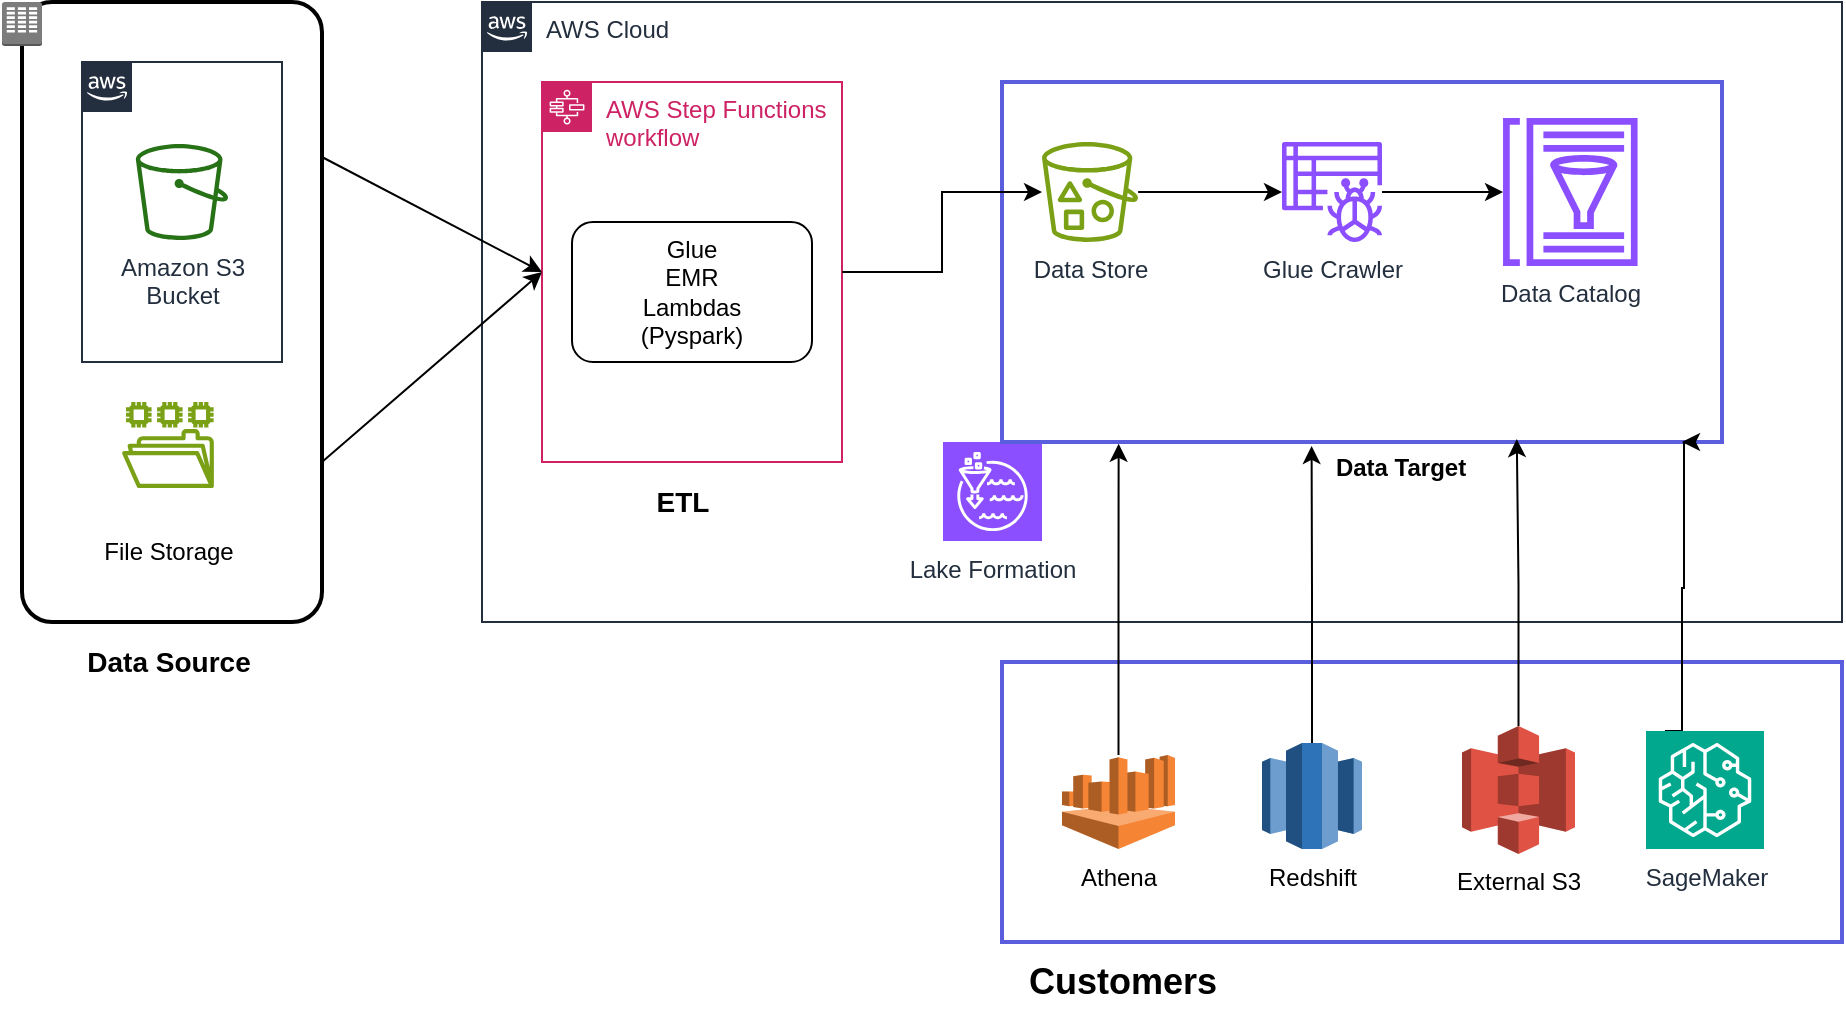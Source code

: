 <mxfile version="22.1.3" type="github">
  <diagram id="Ht1M8jgEwFfnCIfOTk4-" name="Page-1">
    <mxGraphModel dx="1461" dy="1725" grid="1" gridSize="10" guides="1" tooltips="1" connect="1" arrows="1" fold="1" page="1" pageScale="1" pageWidth="1169" pageHeight="827" math="0" shadow="0">
      <root>
        <mxCell id="0" />
        <mxCell id="1" parent="0" />
        <mxCell id="wTppEB22wFtKvMYDl9zm-16" value="" style="rounded=0;whiteSpace=wrap;html=1;strokeWidth=2;strokeColor=#5a5edd;" vertex="1" parent="1">
          <mxGeometry x="520" y="-470" width="420" height="140" as="geometry" />
        </mxCell>
        <mxCell id="UEzPUAAOIrF-is8g5C7q-175" value="AWS Cloud" style="points=[[0,0],[0.25,0],[0.5,0],[0.75,0],[1,0],[1,0.25],[1,0.5],[1,0.75],[1,1],[0.75,1],[0.5,1],[0.25,1],[0,1],[0,0.75],[0,0.5],[0,0.25]];outlineConnect=0;gradientColor=none;html=1;whiteSpace=wrap;fontSize=12;fontStyle=0;shape=mxgraph.aws4.group;grIcon=mxgraph.aws4.group_aws_cloud_alt;strokeColor=#232F3E;fillColor=none;verticalAlign=top;align=left;spacingLeft=30;fontColor=#232F3E;dashed=0;labelBackgroundColor=#ffffff;container=1;pointerEvents=0;collapsible=0;recursiveResize=0;" parent="1" vertex="1">
          <mxGeometry x="260" y="-800" width="680" height="310" as="geometry" />
        </mxCell>
        <mxCell id="wTppEB22wFtKvMYDl9zm-9" value="AWS Step Functions workflow" style="points=[[0,0],[0.25,0],[0.5,0],[0.75,0],[1,0],[1,0.25],[1,0.5],[1,0.75],[1,1],[0.75,1],[0.5,1],[0.25,1],[0,1],[0,0.75],[0,0.5],[0,0.25]];outlineConnect=0;gradientColor=none;html=1;whiteSpace=wrap;fontSize=12;fontStyle=0;container=1;pointerEvents=0;collapsible=0;recursiveResize=0;shape=mxgraph.aws4.group;grIcon=mxgraph.aws4.group_aws_step_functions_workflow;strokeColor=#CD2264;fillColor=none;verticalAlign=top;align=left;spacingLeft=30;fontColor=#CD2264;dashed=0;" vertex="1" parent="UEzPUAAOIrF-is8g5C7q-175">
          <mxGeometry x="30" y="40" width="150" height="190" as="geometry" />
        </mxCell>
        <mxCell id="wTppEB22wFtKvMYDl9zm-7" value="Glue&lt;br&gt;EMR&lt;br&gt;Lambdas&lt;br&gt;(Pyspark)" style="rounded=1;whiteSpace=wrap;html=1;" vertex="1" parent="wTppEB22wFtKvMYDl9zm-9">
          <mxGeometry x="15" y="70" width="120" height="70" as="geometry" />
        </mxCell>
        <mxCell id="wTppEB22wFtKvMYDl9zm-10" value="Lake Formation" style="sketch=0;points=[[0,0,0],[0.25,0,0],[0.5,0,0],[0.75,0,0],[1,0,0],[0,1,0],[0.25,1,0],[0.5,1,0],[0.75,1,0],[1,1,0],[0,0.25,0],[0,0.5,0],[0,0.75,0],[1,0.25,0],[1,0.5,0],[1,0.75,0]];outlineConnect=0;fontColor=#232F3E;fillColor=#8C4FFF;strokeColor=#ffffff;dashed=0;verticalLabelPosition=bottom;verticalAlign=top;align=center;html=1;fontSize=12;fontStyle=0;aspect=fixed;shape=mxgraph.aws4.resourceIcon;resIcon=mxgraph.aws4.lake_formation;" vertex="1" parent="UEzPUAAOIrF-is8g5C7q-175">
          <mxGeometry x="230.5" y="220" width="49.5" height="49.5" as="geometry" />
        </mxCell>
        <mxCell id="wTppEB22wFtKvMYDl9zm-11" value="" style="rounded=0;whiteSpace=wrap;html=1;strokeWidth=2;strokeColor=#5a5edd;" vertex="1" parent="UEzPUAAOIrF-is8g5C7q-175">
          <mxGeometry x="260" y="40" width="360" height="180" as="geometry" />
        </mxCell>
        <mxCell id="wTppEB22wFtKvMYDl9zm-36" style="edgeStyle=orthogonalEdgeStyle;rounded=0;orthogonalLoop=1;jettySize=auto;html=1;" edge="1" parent="UEzPUAAOIrF-is8g5C7q-175" source="wTppEB22wFtKvMYDl9zm-9" target="wTppEB22wFtKvMYDl9zm-12">
          <mxGeometry relative="1" as="geometry" />
        </mxCell>
        <mxCell id="wTppEB22wFtKvMYDl9zm-34" style="edgeStyle=orthogonalEdgeStyle;rounded=0;orthogonalLoop=1;jettySize=auto;html=1;" edge="1" parent="UEzPUAAOIrF-is8g5C7q-175" source="wTppEB22wFtKvMYDl9zm-12" target="wTppEB22wFtKvMYDl9zm-13">
          <mxGeometry relative="1" as="geometry" />
        </mxCell>
        <mxCell id="wTppEB22wFtKvMYDl9zm-12" value="Data Store" style="sketch=0;outlineConnect=0;fontColor=#232F3E;gradientColor=none;fillColor=#7AA116;strokeColor=none;dashed=0;verticalLabelPosition=bottom;verticalAlign=top;align=center;html=1;fontSize=12;fontStyle=0;aspect=fixed;pointerEvents=1;shape=mxgraph.aws4.bucket_with_objects;" vertex="1" parent="UEzPUAAOIrF-is8g5C7q-175">
          <mxGeometry x="280" y="70" width="48.08" height="50" as="geometry" />
        </mxCell>
        <mxCell id="wTppEB22wFtKvMYDl9zm-35" style="edgeStyle=orthogonalEdgeStyle;rounded=0;orthogonalLoop=1;jettySize=auto;html=1;" edge="1" parent="UEzPUAAOIrF-is8g5C7q-175" source="wTppEB22wFtKvMYDl9zm-13" target="wTppEB22wFtKvMYDl9zm-14">
          <mxGeometry relative="1" as="geometry" />
        </mxCell>
        <mxCell id="wTppEB22wFtKvMYDl9zm-13" value="Glue Crawler" style="sketch=0;outlineConnect=0;fontColor=#232F3E;gradientColor=none;fillColor=#8C4FFF;strokeColor=none;dashed=0;verticalLabelPosition=bottom;verticalAlign=top;align=center;html=1;fontSize=12;fontStyle=0;aspect=fixed;pointerEvents=1;shape=mxgraph.aws4.glue_crawlers;" vertex="1" parent="UEzPUAAOIrF-is8g5C7q-175">
          <mxGeometry x="400" y="70" width="50" height="50" as="geometry" />
        </mxCell>
        <mxCell id="wTppEB22wFtKvMYDl9zm-14" value="Data Catalog" style="sketch=0;outlineConnect=0;fontColor=#232F3E;gradientColor=none;fillColor=#8C4FFF;strokeColor=none;dashed=0;verticalLabelPosition=bottom;verticalAlign=top;align=center;html=1;fontSize=12;fontStyle=0;aspect=fixed;pointerEvents=1;shape=mxgraph.aws4.glue_data_catalog;" vertex="1" parent="UEzPUAAOIrF-is8g5C7q-175">
          <mxGeometry x="510" y="58" width="68.31" height="74" as="geometry" />
        </mxCell>
        <mxCell id="wTppEB22wFtKvMYDl9zm-8" value="&lt;b style=&quot;border-color: var(--border-color);&quot;&gt;&lt;font style=&quot;border-color: var(--border-color); font-size: 14px;&quot;&gt;ETL&lt;/font&gt;&lt;/b&gt;" style="text;html=1;align=center;verticalAlign=middle;resizable=0;points=[];autosize=1;strokeColor=none;fillColor=none;" vertex="1" parent="UEzPUAAOIrF-is8g5C7q-175">
          <mxGeometry x="75" y="235" width="50" height="30" as="geometry" />
        </mxCell>
        <mxCell id="wTppEB22wFtKvMYDl9zm-1" value="" style="points=[[0,0],[0.25,0],[0.5,0],[0.75,0],[1,0],[1,0.25],[1,0.5],[1,0.75],[1,1],[0.75,1],[0.5,1],[0.25,1],[0,1],[0,0.75],[0,0.5],[0,0.25]];outlineConnect=0;gradientColor=none;html=1;whiteSpace=wrap;fontSize=12;fontStyle=0;shape=mxgraph.aws4.group;grIcon=mxgraph.aws4.group_aws_cloud_alt;strokeColor=#232F3E;fillColor=none;verticalAlign=top;align=left;spacingLeft=30;fontColor=#232F3E;dashed=0;labelBackgroundColor=#ffffff;container=1;pointerEvents=0;collapsible=0;recursiveResize=0;" vertex="1" parent="1">
          <mxGeometry x="60" y="-770" width="100" height="150" as="geometry" />
        </mxCell>
        <mxCell id="UEzPUAAOIrF-is8g5C7q-177" value="Amazon S3&lt;br&gt;Bucket&lt;br&gt;" style="outlineConnect=0;fontColor=#232F3E;gradientColor=none;fillColor=#277116;strokeColor=none;dashed=0;verticalLabelPosition=bottom;verticalAlign=top;align=center;html=1;fontSize=12;fontStyle=0;aspect=fixed;pointerEvents=1;shape=mxgraph.aws4.bucket;labelBackgroundColor=#ffffff;" parent="wTppEB22wFtKvMYDl9zm-1" vertex="1">
          <mxGeometry x="26.92" y="41" width="46.15" height="48" as="geometry" />
        </mxCell>
        <mxCell id="wTppEB22wFtKvMYDl9zm-2" value="" style="sketch=0;outlineConnect=0;fontColor=#232F3E;gradientColor=none;fillColor=#7AA116;strokeColor=none;dashed=0;verticalLabelPosition=bottom;verticalAlign=top;align=center;html=1;fontSize=12;fontStyle=0;aspect=fixed;pointerEvents=1;shape=mxgraph.aws4.file_system;" vertex="1" parent="1">
          <mxGeometry x="80" y="-600" width="45.95" height="43" as="geometry" />
        </mxCell>
        <mxCell id="wTppEB22wFtKvMYDl9zm-5" value="File Storage" style="text;html=1;align=center;verticalAlign=middle;resizable=0;points=[];autosize=1;strokeColor=none;fillColor=none;" vertex="1" parent="1">
          <mxGeometry x="57.97" y="-540" width="90" height="30" as="geometry" />
        </mxCell>
        <mxCell id="wTppEB22wFtKvMYDl9zm-32" style="edgeStyle=orthogonalEdgeStyle;rounded=0;orthogonalLoop=1;jettySize=auto;html=1;entryX=1;entryY=1;entryDx=0;entryDy=0;" edge="1" parent="1">
          <mxGeometry relative="1" as="geometry">
            <mxPoint x="851.471" y="-435.5" as="sourcePoint" />
            <mxPoint x="860" y="-580" as="targetPoint" />
            <Array as="points">
              <mxPoint x="860" y="-435" />
              <mxPoint x="860" y="-507" />
              <mxPoint x="861" y="-580" />
            </Array>
          </mxGeometry>
        </mxCell>
        <mxCell id="wTppEB22wFtKvMYDl9zm-15" value="SageMaker" style="sketch=0;points=[[0,0,0],[0.25,0,0],[0.5,0,0],[0.75,0,0],[1,0,0],[0,1,0],[0.25,1,0],[0.5,1,0],[0.75,1,0],[1,1,0],[0,0.25,0],[0,0.5,0],[0,0.75,0],[1,0.25,0],[1,0.5,0],[1,0.75,0]];outlineConnect=0;fontColor=#232F3E;fillColor=#01A88D;strokeColor=#ffffff;dashed=0;verticalLabelPosition=bottom;verticalAlign=top;align=center;html=1;fontSize=12;fontStyle=0;aspect=fixed;shape=mxgraph.aws4.resourceIcon;resIcon=mxgraph.aws4.sagemaker;" vertex="1" parent="1">
          <mxGeometry x="842" y="-435.5" width="59" height="59" as="geometry" />
        </mxCell>
        <mxCell id="wTppEB22wFtKvMYDl9zm-17" value="" style="rounded=1;arcSize=10;dashed=0;fillColor=none;gradientColor=none;strokeWidth=2;" vertex="1" parent="1">
          <mxGeometry x="30" y="-800" width="150" height="310" as="geometry" />
        </mxCell>
        <mxCell id="wTppEB22wFtKvMYDl9zm-18" value="" style="dashed=0;html=1;shape=mxgraph.aws3.corporate_data_center;fillColor=#7D7C7C;gradientColor=none;dashed=0;" vertex="1" parent="1">
          <mxGeometry x="20" y="-800" width="20" height="22" as="geometry" />
        </mxCell>
        <mxCell id="wTppEB22wFtKvMYDl9zm-21" value="&lt;b style=&quot;border-color: var(--border-color);&quot;&gt;&lt;font style=&quot;border-color: var(--border-color); font-size: 14px;&quot;&gt;Data Source&lt;/font&gt;&lt;/b&gt;" style="text;html=1;align=center;verticalAlign=middle;resizable=0;points=[];autosize=1;strokeColor=none;fillColor=none;" vertex="1" parent="1">
          <mxGeometry x="47.97" y="-485" width="110" height="30" as="geometry" />
        </mxCell>
        <mxCell id="wTppEB22wFtKvMYDl9zm-23" value="&lt;b style=&quot;border-color: var(--border-color);&quot;&gt;&lt;font style=&quot;border-color: var(--border-color); font-size: 18px;&quot;&gt;Customers&lt;/font&gt;&lt;/b&gt;" style="text;html=1;align=center;verticalAlign=middle;resizable=0;points=[];autosize=1;strokeColor=none;fillColor=none;" vertex="1" parent="1">
          <mxGeometry x="520" y="-330" width="120" height="40" as="geometry" />
        </mxCell>
        <mxCell id="wTppEB22wFtKvMYDl9zm-25" value="Athena" style="outlineConnect=0;dashed=0;verticalLabelPosition=bottom;verticalAlign=top;align=center;html=1;shape=mxgraph.aws3.athena;fillColor=#F58534;gradientColor=none;" vertex="1" parent="1">
          <mxGeometry x="550" y="-423.5" width="56.5" height="47" as="geometry" />
        </mxCell>
        <mxCell id="wTppEB22wFtKvMYDl9zm-26" value="Redshift" style="outlineConnect=0;dashed=0;verticalLabelPosition=bottom;verticalAlign=top;align=center;html=1;shape=mxgraph.aws3.redshift;fillColor=#2E73B8;gradientColor=none;" vertex="1" parent="1">
          <mxGeometry x="650" y="-429.5" width="50" height="53" as="geometry" />
        </mxCell>
        <mxCell id="wTppEB22wFtKvMYDl9zm-27" value="External S3" style="outlineConnect=0;dashed=0;verticalLabelPosition=bottom;verticalAlign=top;align=center;html=1;shape=mxgraph.aws3.s3;fillColor=#E05243;gradientColor=none;" vertex="1" parent="1">
          <mxGeometry x="750" y="-438" width="56.5" height="64" as="geometry" />
        </mxCell>
        <mxCell id="wTppEB22wFtKvMYDl9zm-29" style="edgeStyle=orthogonalEdgeStyle;rounded=0;orthogonalLoop=1;jettySize=auto;html=1;entryX=0.162;entryY=1.005;entryDx=0;entryDy=0;entryPerimeter=0;" edge="1" parent="1" source="wTppEB22wFtKvMYDl9zm-25" target="wTppEB22wFtKvMYDl9zm-11">
          <mxGeometry relative="1" as="geometry" />
        </mxCell>
        <mxCell id="wTppEB22wFtKvMYDl9zm-30" style="edgeStyle=orthogonalEdgeStyle;rounded=0;orthogonalLoop=1;jettySize=auto;html=1;entryX=0.43;entryY=1.011;entryDx=0;entryDy=0;entryPerimeter=0;" edge="1" parent="1" source="wTppEB22wFtKvMYDl9zm-26" target="wTppEB22wFtKvMYDl9zm-11">
          <mxGeometry relative="1" as="geometry" />
        </mxCell>
        <mxCell id="wTppEB22wFtKvMYDl9zm-31" style="edgeStyle=orthogonalEdgeStyle;rounded=0;orthogonalLoop=1;jettySize=auto;html=1;entryX=0.715;entryY=0.992;entryDx=0;entryDy=0;entryPerimeter=0;" edge="1" parent="1" source="wTppEB22wFtKvMYDl9zm-27" target="wTppEB22wFtKvMYDl9zm-11">
          <mxGeometry relative="1" as="geometry" />
        </mxCell>
        <mxCell id="wTppEB22wFtKvMYDl9zm-46" value="" style="endArrow=classic;html=1;rounded=0;entryX=0;entryY=0.5;entryDx=0;entryDy=0;" edge="1" parent="1" target="wTppEB22wFtKvMYDl9zm-9">
          <mxGeometry width="50" height="50" relative="1" as="geometry">
            <mxPoint x="180" y="-570" as="sourcePoint" />
            <mxPoint x="230" y="-620" as="targetPoint" />
          </mxGeometry>
        </mxCell>
        <mxCell id="wTppEB22wFtKvMYDl9zm-52" value="" style="endArrow=classic;html=1;rounded=0;exitX=1;exitY=0.25;exitDx=0;exitDy=0;entryX=0;entryY=0.5;entryDx=0;entryDy=0;" edge="1" parent="1" source="wTppEB22wFtKvMYDl9zm-17" target="wTppEB22wFtKvMYDl9zm-9">
          <mxGeometry width="50" height="50" relative="1" as="geometry">
            <mxPoint x="190" y="-560" as="sourcePoint" />
            <mxPoint x="300" y="-616" as="targetPoint" />
          </mxGeometry>
        </mxCell>
        <mxCell id="wTppEB22wFtKvMYDl9zm-53" value="&lt;b&gt;Data Target&lt;/b&gt;" style="text;html=1;align=center;verticalAlign=middle;resizable=0;points=[];autosize=1;strokeColor=none;fillColor=none;" vertex="1" parent="1">
          <mxGeometry x="674" y="-582" width="90" height="30" as="geometry" />
        </mxCell>
      </root>
    </mxGraphModel>
  </diagram>
</mxfile>
